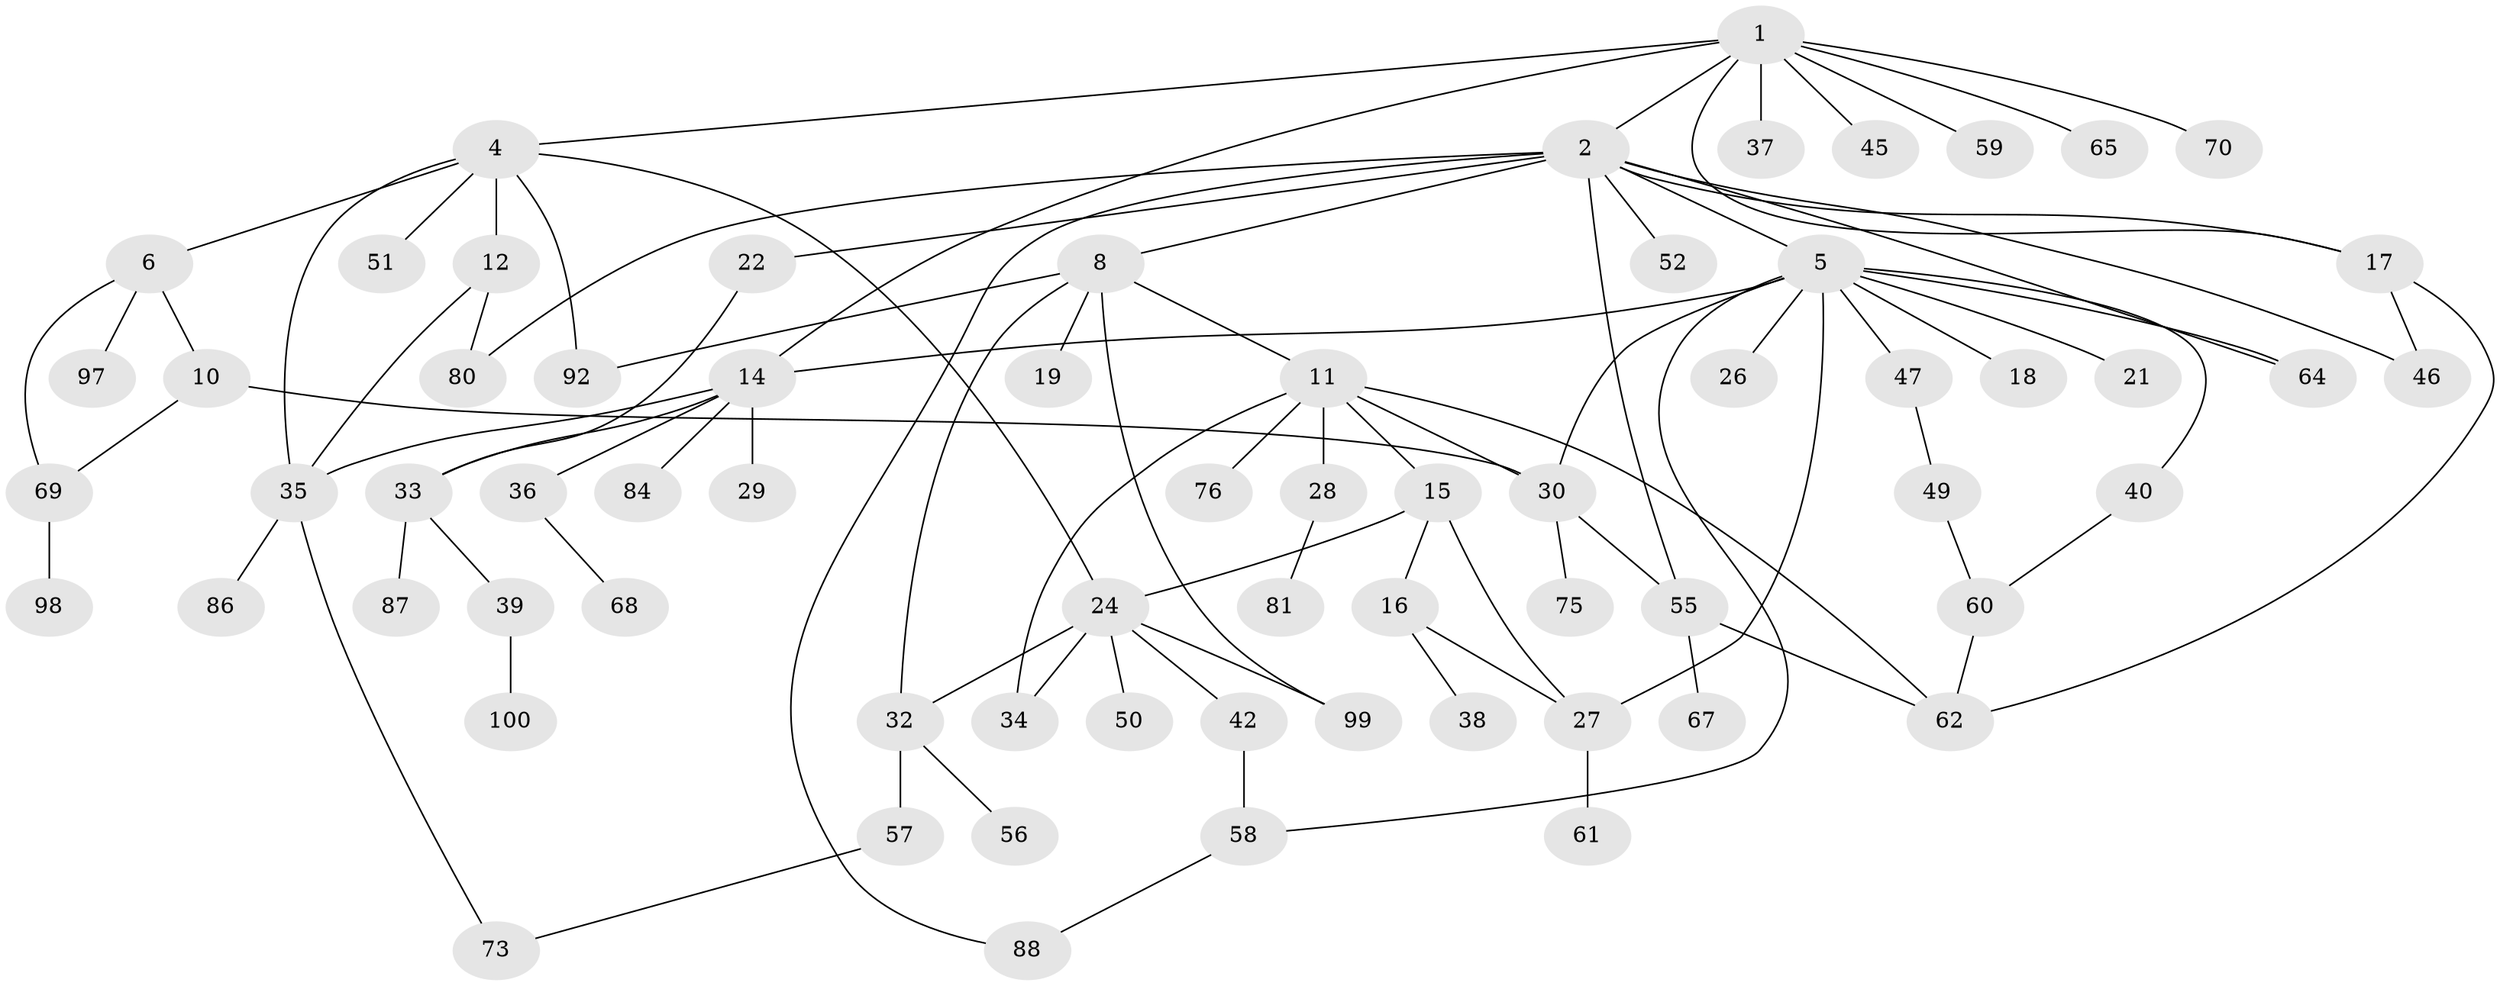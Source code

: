 // original degree distribution, {7: 0.03, 6: 0.03, 10: 0.01, 4: 0.1, 2: 0.28, 5: 0.04, 3: 0.17, 1: 0.34}
// Generated by graph-tools (version 1.1) at 2025/54/02/21/25 11:54:43]
// undirected, 68 vertices, 93 edges
graph export_dot {
graph [start="1"]
  node [color=gray90,style=filled];
  1 [super="+9"];
  2 [super="+3"];
  4 [super="+7"];
  5 [super="+25"];
  6;
  8 [super="+43"];
  10 [super="+89"];
  11 [super="+13"];
  12 [super="+20"];
  14 [super="+23"];
  15 [super="+85"];
  16 [super="+41"];
  17 [super="+44"];
  18 [super="+66"];
  19;
  21;
  22;
  24 [super="+31"];
  26;
  27;
  28 [super="+82"];
  29;
  30 [super="+94"];
  32 [super="+72"];
  33 [super="+63"];
  34 [super="+83"];
  35 [super="+53"];
  36 [super="+54"];
  37;
  38;
  39 [super="+77"];
  40;
  42 [super="+48"];
  45;
  46 [super="+71"];
  47;
  49 [super="+78"];
  50;
  51;
  52;
  55 [super="+90"];
  56;
  57;
  58 [super="+79"];
  59;
  60 [super="+96"];
  61;
  62 [super="+74"];
  64;
  65;
  67;
  68;
  69 [super="+95"];
  70;
  73;
  75 [super="+93"];
  76;
  80;
  81;
  84;
  86;
  87;
  88 [super="+91"];
  92;
  97;
  98;
  99;
  100;
  1 -- 2;
  1 -- 4;
  1 -- 14;
  1 -- 59;
  1 -- 65;
  1 -- 70;
  1 -- 37;
  1 -- 45;
  1 -- 17;
  2 -- 5;
  2 -- 8;
  2 -- 17;
  2 -- 52;
  2 -- 64;
  2 -- 80;
  2 -- 22;
  2 -- 88;
  2 -- 46;
  2 -- 55;
  4 -- 6;
  4 -- 12;
  4 -- 24;
  4 -- 51;
  4 -- 92;
  4 -- 35;
  5 -- 18;
  5 -- 21;
  5 -- 26;
  5 -- 40;
  5 -- 47;
  5 -- 58;
  5 -- 30;
  5 -- 27;
  5 -- 64;
  5 -- 14;
  6 -- 10;
  6 -- 69;
  6 -- 97;
  8 -- 11;
  8 -- 19;
  8 -- 32;
  8 -- 99;
  8 -- 92;
  10 -- 30;
  10 -- 69;
  11 -- 15;
  11 -- 30;
  11 -- 28;
  11 -- 62;
  11 -- 76;
  11 -- 34;
  12 -- 35;
  12 -- 80;
  14 -- 35;
  14 -- 36;
  14 -- 84;
  14 -- 29;
  14 -- 33;
  15 -- 16;
  15 -- 27;
  15 -- 24;
  16 -- 27;
  16 -- 38;
  17 -- 62;
  17 -- 46;
  22 -- 33;
  24 -- 42;
  24 -- 50;
  24 -- 99;
  24 -- 32;
  24 -- 34;
  27 -- 61;
  28 -- 81;
  30 -- 55;
  30 -- 75;
  32 -- 56;
  32 -- 57;
  33 -- 39;
  33 -- 87;
  35 -- 86;
  35 -- 73;
  36 -- 68;
  39 -- 100;
  40 -- 60;
  42 -- 58;
  47 -- 49;
  49 -- 60;
  55 -- 67;
  55 -- 62;
  57 -- 73;
  58 -- 88;
  60 -- 62;
  69 -- 98;
}

